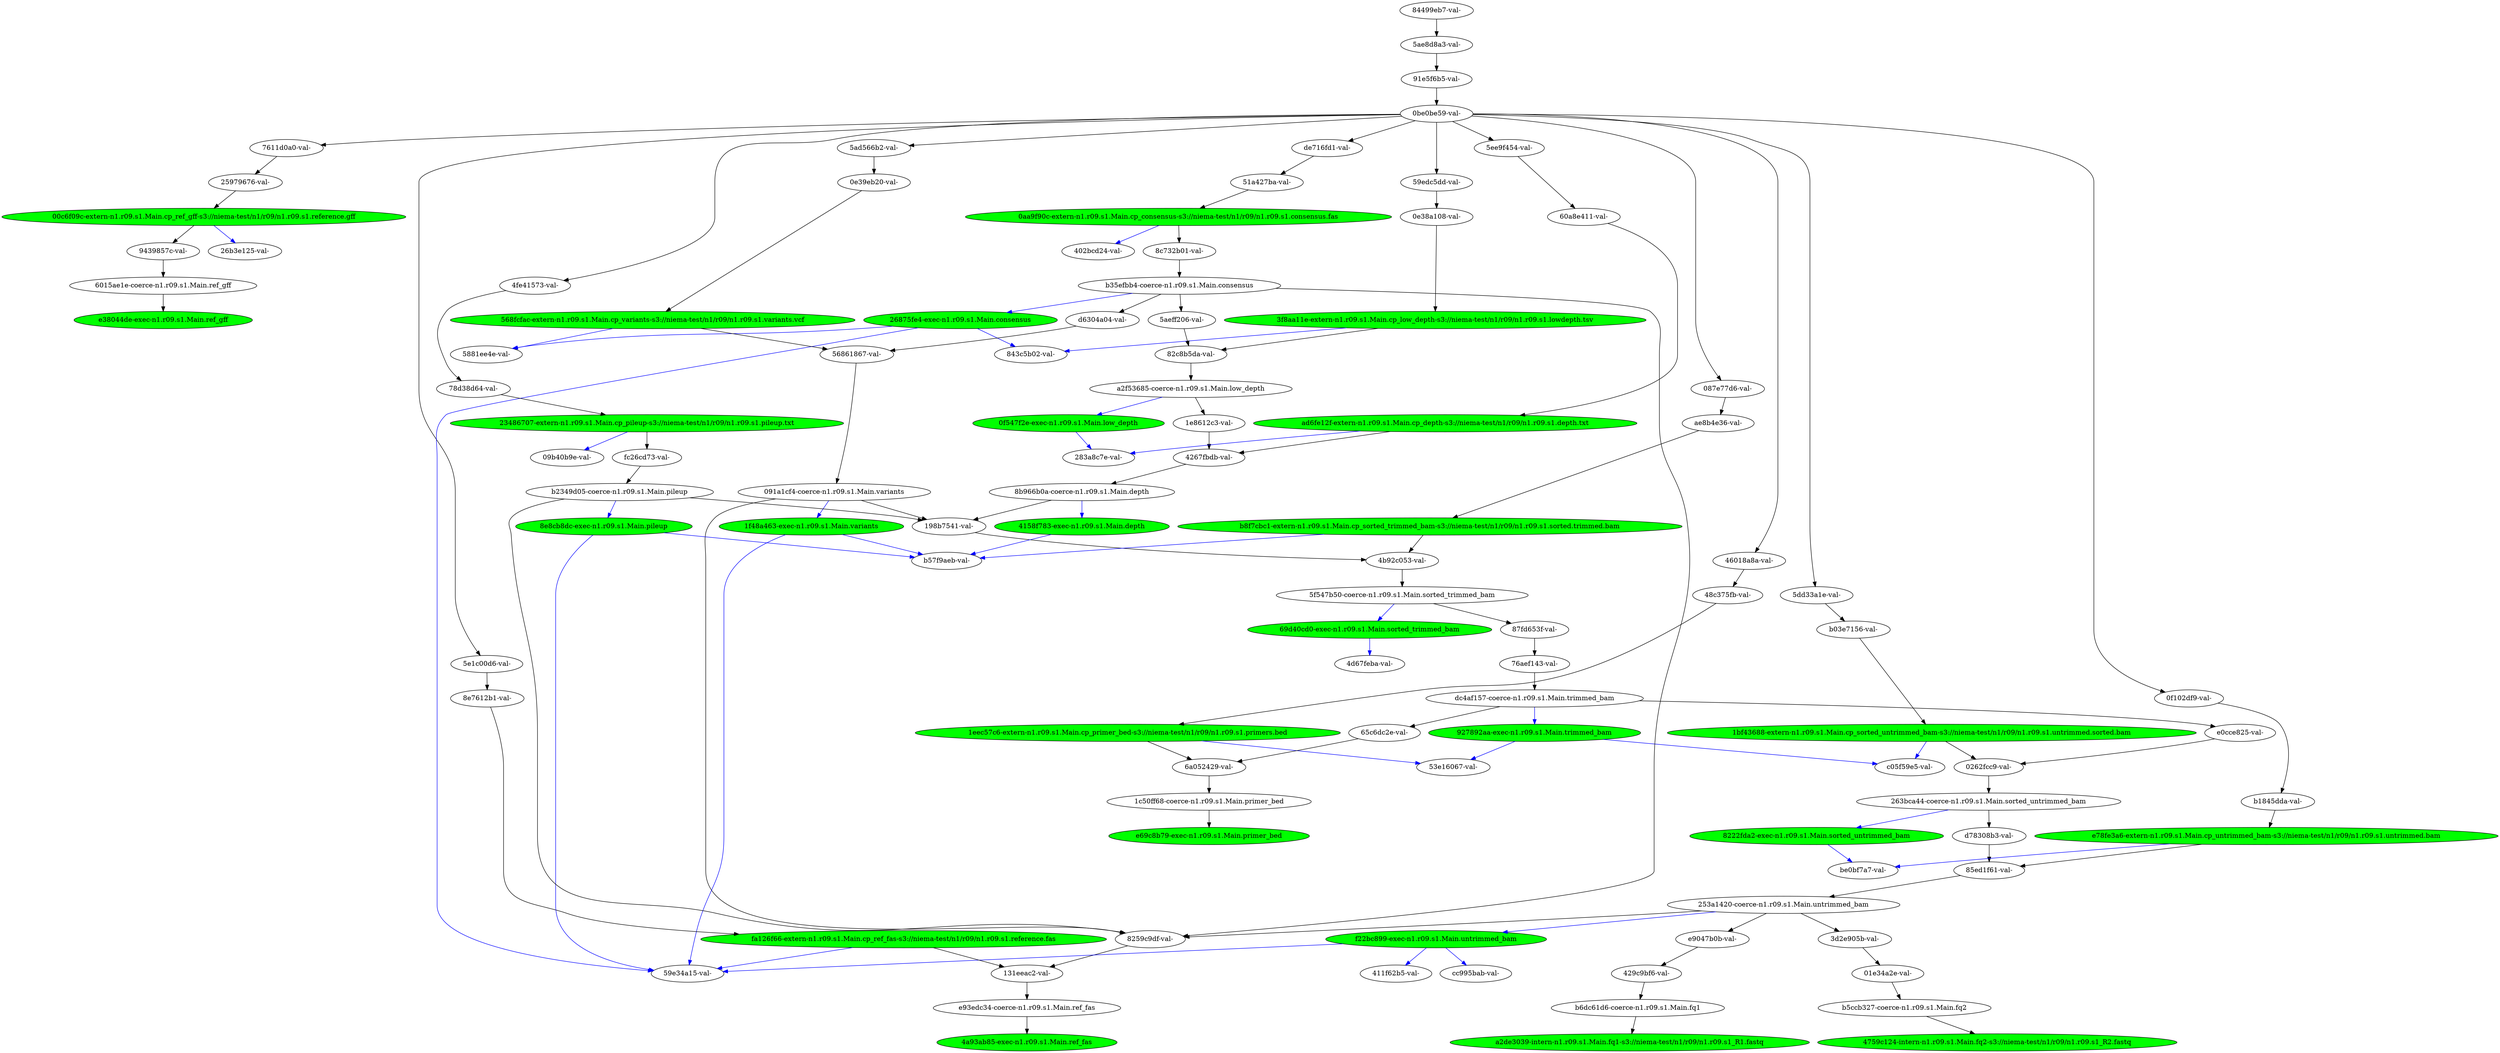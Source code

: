 strict digraph "reflow flowgraph sha256:7979459b8ab90b89a8aab1cabf731b10b1806100ee63f1ceed527494009a8cd4" {
// Node definitions.
"00c6f09c-extern-n1.r09.s1.Main.cp_ref_gff-s3://niema-test/n1/r09/n1.r09.s1.reference.gff" [
fillcolor=green
style=filled
];
"01e34a2e-val-";
"0262fcc9-val-";
"087e77d6-val-";
"091a1cf4-coerce-n1.r09.s1.Main.variants";
"09b40b9e-val-";
"0aa9f90c-extern-n1.r09.s1.Main.cp_consensus-s3://niema-test/n1/r09/n1.r09.s1.consensus.fas" [
fillcolor=green
style=filled
];
"0be0be59-val-";
"0e38a108-val-";
"0e39eb20-val-";
"0f102df9-val-";
"0f547f2e-exec-n1.r09.s1.Main.low_depth" [
fillcolor=green
style=filled
];
"131eeac2-val-";
"198b7541-val-";
"1bf43688-extern-n1.r09.s1.Main.cp_sorted_untrimmed_bam-s3://niema-test/n1/r09/n1.r09.s1.untrimmed.sorted.bam" [
fillcolor=green
style=filled
];
"1c50ff68-coerce-n1.r09.s1.Main.primer_bed";
"1e8612c3-val-";
"1eec57c6-extern-n1.r09.s1.Main.cp_primer_bed-s3://niema-test/n1/r09/n1.r09.s1.primers.bed" [
fillcolor=green
style=filled
];
"1f48a463-exec-n1.r09.s1.Main.variants" [
fillcolor=green
style=filled
];
"23486707-extern-n1.r09.s1.Main.cp_pileup-s3://niema-test/n1/r09/n1.r09.s1.pileup.txt" [
fillcolor=green
style=filled
];
"253a1420-coerce-n1.r09.s1.Main.untrimmed_bam";
"25979676-val-";
"263bca44-coerce-n1.r09.s1.Main.sorted_untrimmed_bam";
"26875fe4-exec-n1.r09.s1.Main.consensus" [
fillcolor=green
style=filled
];
"26b3e125-val-";
"283a8c7e-val-";
"3d2e905b-val-";
"3f8aa11e-extern-n1.r09.s1.Main.cp_low_depth-s3://niema-test/n1/r09/n1.r09.s1.lowdepth.tsv" [
fillcolor=green
style=filled
];
"402bcd24-val-";
"411f62b5-val-";
"4158f783-exec-n1.r09.s1.Main.depth" [
fillcolor=green
style=filled
];
"4267fbdb-val-";
"429c9bf6-val-";
"46018a8a-val-";
"4759c124-intern-n1.r09.s1.Main.fq2-s3://niema-test/n1/r09/n1.r09.s1_R2.fastq" [
fillcolor=green
style=filled
];
"48c375fb-val-";
"4a93ab85-exec-n1.r09.s1.Main.ref_fas" [
fillcolor=green
style=filled
];
"4b92c053-val-";
"4d67feba-val-";
"4fe41573-val-";
"51a427ba-val-";
"53e16067-val-";
"56861867-val-";
"568fcfac-extern-n1.r09.s1.Main.cp_variants-s3://niema-test/n1/r09/n1.r09.s1.variants.vcf" [
fillcolor=green
style=filled
];
"5881ee4e-val-";
"59e34a15-val-";
"59edc5dd-val-";
"5ad566b2-val-";
"5ae8d8a3-val-";
"5aeff206-val-";
"5dd33a1e-val-";
"5e1c00d6-val-";
"5ee9f454-val-";
"5f547b50-coerce-n1.r09.s1.Main.sorted_trimmed_bam";
"6015ae1e-coerce-n1.r09.s1.Main.ref_gff";
"60a8e411-val-";
"65c6dc2e-val-";
"69d40cd0-exec-n1.r09.s1.Main.sorted_trimmed_bam" [
fillcolor=green
style=filled
];
"6a052429-val-";
"7611d0a0-val-";
"76aef143-val-";
"78d38d64-val-";
"8222fda2-exec-n1.r09.s1.Main.sorted_untrimmed_bam" [
fillcolor=green
style=filled
];
"8259c9df-val-";
"82c8b5da-val-";
"843c5b02-val-";
"84499eb7-val-";
"85ed1f61-val-";
"87fd653f-val-";
"8b966b0a-coerce-n1.r09.s1.Main.depth";
"8c732b01-val-";
"8e7612b1-val-";
"8e8cb8dc-exec-n1.r09.s1.Main.pileup" [
fillcolor=green
style=filled
];
"91e5f6b5-val-";
"927892aa-exec-n1.r09.s1.Main.trimmed_bam" [
fillcolor=green
style=filled
];
"9439857c-val-";
"a2de3039-intern-n1.r09.s1.Main.fq1-s3://niema-test/n1/r09/n1.r09.s1_R1.fastq" [
fillcolor=green
style=filled
];
"a2f53685-coerce-n1.r09.s1.Main.low_depth";
"ad6fe12f-extern-n1.r09.s1.Main.cp_depth-s3://niema-test/n1/r09/n1.r09.s1.depth.txt" [
fillcolor=green
style=filled
];
"ae8b4e36-val-";
"b03e7156-val-";
"b1845dda-val-";
"b2349d05-coerce-n1.r09.s1.Main.pileup";
"b35efbb4-coerce-n1.r09.s1.Main.consensus";
"b57f9aeb-val-";
"b5ccb327-coerce-n1.r09.s1.Main.fq2";
"b6dc61d6-coerce-n1.r09.s1.Main.fq1";
"b8f7cbc1-extern-n1.r09.s1.Main.cp_sorted_trimmed_bam-s3://niema-test/n1/r09/n1.r09.s1.sorted.trimmed.bam" [
fillcolor=green
style=filled
];
"be0bf7a7-val-";
"c05f59e5-val-";
"cc995bab-val-";
"d6304a04-val-";
"d78308b3-val-";
"dc4af157-coerce-n1.r09.s1.Main.trimmed_bam";
"de716fd1-val-";
"e0cce825-val-";
"e38044de-exec-n1.r09.s1.Main.ref_gff" [
fillcolor=green
style=filled
];
"e69c8b79-exec-n1.r09.s1.Main.primer_bed" [
fillcolor=green
style=filled
];
"e78fe3a6-extern-n1.r09.s1.Main.cp_untrimmed_bam-s3://niema-test/n1/r09/n1.r09.s1.untrimmed.bam" [
fillcolor=green
style=filled
];
"e9047b0b-val-";
"e93edc34-coerce-n1.r09.s1.Main.ref_fas";
"f22bc899-exec-n1.r09.s1.Main.untrimmed_bam" [
fillcolor=green
style=filled
];
"fa126f66-extern-n1.r09.s1.Main.cp_ref_fas-s3://niema-test/n1/r09/n1.r09.s1.reference.fas" [
fillcolor=green
style=filled
];
"fc26cd73-val-";

// Edge definitions.
"00c6f09c-extern-n1.r09.s1.Main.cp_ref_gff-s3://niema-test/n1/r09/n1.r09.s1.reference.gff" -> "26b3e125-val-" [
dynamic=true
color=blue
];
"00c6f09c-extern-n1.r09.s1.Main.cp_ref_gff-s3://niema-test/n1/r09/n1.r09.s1.reference.gff" -> "9439857c-val-" [dynamic=false];
"01e34a2e-val-" -> "b5ccb327-coerce-n1.r09.s1.Main.fq2" [dynamic=false];
"0262fcc9-val-" -> "263bca44-coerce-n1.r09.s1.Main.sorted_untrimmed_bam" [dynamic=false];
"087e77d6-val-" -> "ae8b4e36-val-" [dynamic=false];
"091a1cf4-coerce-n1.r09.s1.Main.variants" -> "198b7541-val-" [dynamic=false];
"091a1cf4-coerce-n1.r09.s1.Main.variants" -> "1f48a463-exec-n1.r09.s1.Main.variants" [
dynamic=true
color=blue
];
"091a1cf4-coerce-n1.r09.s1.Main.variants" -> "8259c9df-val-" [dynamic=false];
"0aa9f90c-extern-n1.r09.s1.Main.cp_consensus-s3://niema-test/n1/r09/n1.r09.s1.consensus.fas" -> "402bcd24-val-" [
dynamic=true
color=blue
];
"0aa9f90c-extern-n1.r09.s1.Main.cp_consensus-s3://niema-test/n1/r09/n1.r09.s1.consensus.fas" -> "8c732b01-val-" [dynamic=false];
"0be0be59-val-" -> "087e77d6-val-" [dynamic=false];
"0be0be59-val-" -> "0f102df9-val-" [dynamic=false];
"0be0be59-val-" -> "46018a8a-val-" [dynamic=false];
"0be0be59-val-" -> "4fe41573-val-" [dynamic=false];
"0be0be59-val-" -> "59edc5dd-val-" [dynamic=false];
"0be0be59-val-" -> "5ad566b2-val-" [dynamic=false];
"0be0be59-val-" -> "5dd33a1e-val-" [dynamic=false];
"0be0be59-val-" -> "5e1c00d6-val-" [dynamic=false];
"0be0be59-val-" -> "5ee9f454-val-" [dynamic=false];
"0be0be59-val-" -> "7611d0a0-val-" [dynamic=false];
"0be0be59-val-" -> "de716fd1-val-" [dynamic=false];
"0e38a108-val-" -> "3f8aa11e-extern-n1.r09.s1.Main.cp_low_depth-s3://niema-test/n1/r09/n1.r09.s1.lowdepth.tsv" [dynamic=false];
"0e39eb20-val-" -> "568fcfac-extern-n1.r09.s1.Main.cp_variants-s3://niema-test/n1/r09/n1.r09.s1.variants.vcf" [dynamic=false];
"0f102df9-val-" -> "b1845dda-val-" [dynamic=false];
"0f547f2e-exec-n1.r09.s1.Main.low_depth" -> "283a8c7e-val-" [
dynamic=true
color=blue
];
"131eeac2-val-" -> "e93edc34-coerce-n1.r09.s1.Main.ref_fas" [dynamic=false];
"198b7541-val-" -> "4b92c053-val-" [dynamic=false];
"1bf43688-extern-n1.r09.s1.Main.cp_sorted_untrimmed_bam-s3://niema-test/n1/r09/n1.r09.s1.untrimmed.sorted.bam" -> "0262fcc9-val-" [dynamic=false];
"1bf43688-extern-n1.r09.s1.Main.cp_sorted_untrimmed_bam-s3://niema-test/n1/r09/n1.r09.s1.untrimmed.sorted.bam" -> "c05f59e5-val-" [
dynamic=true
color=blue
];
"1c50ff68-coerce-n1.r09.s1.Main.primer_bed" -> "e69c8b79-exec-n1.r09.s1.Main.primer_bed" [dynamic=false];
"1e8612c3-val-" -> "4267fbdb-val-" [dynamic=false];
"1eec57c6-extern-n1.r09.s1.Main.cp_primer_bed-s3://niema-test/n1/r09/n1.r09.s1.primers.bed" -> "53e16067-val-" [
dynamic=true
color=blue
];
"1eec57c6-extern-n1.r09.s1.Main.cp_primer_bed-s3://niema-test/n1/r09/n1.r09.s1.primers.bed" -> "6a052429-val-" [dynamic=false];
"1f48a463-exec-n1.r09.s1.Main.variants" -> "59e34a15-val-" [
dynamic=true
color=blue
];
"1f48a463-exec-n1.r09.s1.Main.variants" -> "b57f9aeb-val-" [
dynamic=true
color=blue
];
"23486707-extern-n1.r09.s1.Main.cp_pileup-s3://niema-test/n1/r09/n1.r09.s1.pileup.txt" -> "09b40b9e-val-" [
dynamic=true
color=blue
];
"23486707-extern-n1.r09.s1.Main.cp_pileup-s3://niema-test/n1/r09/n1.r09.s1.pileup.txt" -> "fc26cd73-val-" [dynamic=false];
"253a1420-coerce-n1.r09.s1.Main.untrimmed_bam" -> "3d2e905b-val-" [dynamic=false];
"253a1420-coerce-n1.r09.s1.Main.untrimmed_bam" -> "8259c9df-val-" [dynamic=false];
"253a1420-coerce-n1.r09.s1.Main.untrimmed_bam" -> "e9047b0b-val-" [dynamic=false];
"253a1420-coerce-n1.r09.s1.Main.untrimmed_bam" -> "f22bc899-exec-n1.r09.s1.Main.untrimmed_bam" [
dynamic=true
color=blue
];
"25979676-val-" -> "00c6f09c-extern-n1.r09.s1.Main.cp_ref_gff-s3://niema-test/n1/r09/n1.r09.s1.reference.gff" [dynamic=false];
"263bca44-coerce-n1.r09.s1.Main.sorted_untrimmed_bam" -> "8222fda2-exec-n1.r09.s1.Main.sorted_untrimmed_bam" [
dynamic=true
color=blue
];
"263bca44-coerce-n1.r09.s1.Main.sorted_untrimmed_bam" -> "d78308b3-val-" [dynamic=false];
"26875fe4-exec-n1.r09.s1.Main.consensus" -> "5881ee4e-val-" [
dynamic=true
color=blue
];
"26875fe4-exec-n1.r09.s1.Main.consensus" -> "59e34a15-val-" [
dynamic=true
color=blue
];
"26875fe4-exec-n1.r09.s1.Main.consensus" -> "843c5b02-val-" [
dynamic=true
color=blue
];
"3d2e905b-val-" -> "01e34a2e-val-" [dynamic=false];
"3f8aa11e-extern-n1.r09.s1.Main.cp_low_depth-s3://niema-test/n1/r09/n1.r09.s1.lowdepth.tsv" -> "82c8b5da-val-" [dynamic=false];
"3f8aa11e-extern-n1.r09.s1.Main.cp_low_depth-s3://niema-test/n1/r09/n1.r09.s1.lowdepth.tsv" -> "843c5b02-val-" [
dynamic=true
color=blue
];
"4158f783-exec-n1.r09.s1.Main.depth" -> "b57f9aeb-val-" [
dynamic=true
color=blue
];
"4267fbdb-val-" -> "8b966b0a-coerce-n1.r09.s1.Main.depth" [dynamic=false];
"429c9bf6-val-" -> "b6dc61d6-coerce-n1.r09.s1.Main.fq1" [dynamic=false];
"46018a8a-val-" -> "48c375fb-val-" [dynamic=false];
"48c375fb-val-" -> "1eec57c6-extern-n1.r09.s1.Main.cp_primer_bed-s3://niema-test/n1/r09/n1.r09.s1.primers.bed" [dynamic=false];
"4b92c053-val-" -> "5f547b50-coerce-n1.r09.s1.Main.sorted_trimmed_bam" [dynamic=false];
"4fe41573-val-" -> "78d38d64-val-" [dynamic=false];
"51a427ba-val-" -> "0aa9f90c-extern-n1.r09.s1.Main.cp_consensus-s3://niema-test/n1/r09/n1.r09.s1.consensus.fas" [dynamic=false];
"56861867-val-" -> "091a1cf4-coerce-n1.r09.s1.Main.variants" [dynamic=false];
"568fcfac-extern-n1.r09.s1.Main.cp_variants-s3://niema-test/n1/r09/n1.r09.s1.variants.vcf" -> "56861867-val-" [dynamic=false];
"568fcfac-extern-n1.r09.s1.Main.cp_variants-s3://niema-test/n1/r09/n1.r09.s1.variants.vcf" -> "5881ee4e-val-" [
dynamic=true
color=blue
];
"59edc5dd-val-" -> "0e38a108-val-" [dynamic=false];
"5ad566b2-val-" -> "0e39eb20-val-" [dynamic=false];
"5ae8d8a3-val-" -> "91e5f6b5-val-" [dynamic=false];
"5aeff206-val-" -> "82c8b5da-val-" [dynamic=false];
"5dd33a1e-val-" -> "b03e7156-val-" [dynamic=false];
"5e1c00d6-val-" -> "8e7612b1-val-" [dynamic=false];
"5ee9f454-val-" -> "60a8e411-val-" [dynamic=false];
"5f547b50-coerce-n1.r09.s1.Main.sorted_trimmed_bam" -> "69d40cd0-exec-n1.r09.s1.Main.sorted_trimmed_bam" [
dynamic=true
color=blue
];
"5f547b50-coerce-n1.r09.s1.Main.sorted_trimmed_bam" -> "87fd653f-val-" [dynamic=false];
"6015ae1e-coerce-n1.r09.s1.Main.ref_gff" -> "e38044de-exec-n1.r09.s1.Main.ref_gff" [dynamic=false];
"60a8e411-val-" -> "ad6fe12f-extern-n1.r09.s1.Main.cp_depth-s3://niema-test/n1/r09/n1.r09.s1.depth.txt" [dynamic=false];
"65c6dc2e-val-" -> "6a052429-val-" [dynamic=false];
"69d40cd0-exec-n1.r09.s1.Main.sorted_trimmed_bam" -> "4d67feba-val-" [
dynamic=true
color=blue
];
"6a052429-val-" -> "1c50ff68-coerce-n1.r09.s1.Main.primer_bed" [dynamic=false];
"7611d0a0-val-" -> "25979676-val-" [dynamic=false];
"76aef143-val-" -> "dc4af157-coerce-n1.r09.s1.Main.trimmed_bam" [dynamic=false];
"78d38d64-val-" -> "23486707-extern-n1.r09.s1.Main.cp_pileup-s3://niema-test/n1/r09/n1.r09.s1.pileup.txt" [dynamic=false];
"8222fda2-exec-n1.r09.s1.Main.sorted_untrimmed_bam" -> "be0bf7a7-val-" [
dynamic=true
color=blue
];
"8259c9df-val-" -> "131eeac2-val-" [dynamic=false];
"82c8b5da-val-" -> "a2f53685-coerce-n1.r09.s1.Main.low_depth" [dynamic=false];
"84499eb7-val-" -> "5ae8d8a3-val-" [dynamic=false];
"85ed1f61-val-" -> "253a1420-coerce-n1.r09.s1.Main.untrimmed_bam" [dynamic=false];
"87fd653f-val-" -> "76aef143-val-" [dynamic=false];
"8b966b0a-coerce-n1.r09.s1.Main.depth" -> "198b7541-val-" [dynamic=false];
"8b966b0a-coerce-n1.r09.s1.Main.depth" -> "4158f783-exec-n1.r09.s1.Main.depth" [
dynamic=true
color=blue
];
"8c732b01-val-" -> "b35efbb4-coerce-n1.r09.s1.Main.consensus" [dynamic=false];
"8e7612b1-val-" -> "fa126f66-extern-n1.r09.s1.Main.cp_ref_fas-s3://niema-test/n1/r09/n1.r09.s1.reference.fas" [dynamic=false];
"8e8cb8dc-exec-n1.r09.s1.Main.pileup" -> "59e34a15-val-" [
dynamic=true
color=blue
];
"8e8cb8dc-exec-n1.r09.s1.Main.pileup" -> "b57f9aeb-val-" [
dynamic=true
color=blue
];
"91e5f6b5-val-" -> "0be0be59-val-" [dynamic=false];
"927892aa-exec-n1.r09.s1.Main.trimmed_bam" -> "53e16067-val-" [
dynamic=true
color=blue
];
"927892aa-exec-n1.r09.s1.Main.trimmed_bam" -> "c05f59e5-val-" [
dynamic=true
color=blue
];
"9439857c-val-" -> "6015ae1e-coerce-n1.r09.s1.Main.ref_gff" [dynamic=false];
"a2f53685-coerce-n1.r09.s1.Main.low_depth" -> "0f547f2e-exec-n1.r09.s1.Main.low_depth" [
dynamic=true
color=blue
];
"a2f53685-coerce-n1.r09.s1.Main.low_depth" -> "1e8612c3-val-" [dynamic=false];
"ad6fe12f-extern-n1.r09.s1.Main.cp_depth-s3://niema-test/n1/r09/n1.r09.s1.depth.txt" -> "283a8c7e-val-" [
dynamic=true
color=blue
];
"ad6fe12f-extern-n1.r09.s1.Main.cp_depth-s3://niema-test/n1/r09/n1.r09.s1.depth.txt" -> "4267fbdb-val-" [dynamic=false];
"ae8b4e36-val-" -> "b8f7cbc1-extern-n1.r09.s1.Main.cp_sorted_trimmed_bam-s3://niema-test/n1/r09/n1.r09.s1.sorted.trimmed.bam" [dynamic=false];
"b03e7156-val-" -> "1bf43688-extern-n1.r09.s1.Main.cp_sorted_untrimmed_bam-s3://niema-test/n1/r09/n1.r09.s1.untrimmed.sorted.bam" [dynamic=false];
"b1845dda-val-" -> "e78fe3a6-extern-n1.r09.s1.Main.cp_untrimmed_bam-s3://niema-test/n1/r09/n1.r09.s1.untrimmed.bam" [dynamic=false];
"b2349d05-coerce-n1.r09.s1.Main.pileup" -> "198b7541-val-" [dynamic=false];
"b2349d05-coerce-n1.r09.s1.Main.pileup" -> "8259c9df-val-" [dynamic=false];
"b2349d05-coerce-n1.r09.s1.Main.pileup" -> "8e8cb8dc-exec-n1.r09.s1.Main.pileup" [
dynamic=true
color=blue
];
"b35efbb4-coerce-n1.r09.s1.Main.consensus" -> "26875fe4-exec-n1.r09.s1.Main.consensus" [
dynamic=true
color=blue
];
"b35efbb4-coerce-n1.r09.s1.Main.consensus" -> "5aeff206-val-" [dynamic=false];
"b35efbb4-coerce-n1.r09.s1.Main.consensus" -> "8259c9df-val-" [dynamic=false];
"b35efbb4-coerce-n1.r09.s1.Main.consensus" -> "d6304a04-val-" [dynamic=false];
"b5ccb327-coerce-n1.r09.s1.Main.fq2" -> "4759c124-intern-n1.r09.s1.Main.fq2-s3://niema-test/n1/r09/n1.r09.s1_R2.fastq" [dynamic=false];
"b6dc61d6-coerce-n1.r09.s1.Main.fq1" -> "a2de3039-intern-n1.r09.s1.Main.fq1-s3://niema-test/n1/r09/n1.r09.s1_R1.fastq" [dynamic=false];
"b8f7cbc1-extern-n1.r09.s1.Main.cp_sorted_trimmed_bam-s3://niema-test/n1/r09/n1.r09.s1.sorted.trimmed.bam" -> "4b92c053-val-" [dynamic=false];
"b8f7cbc1-extern-n1.r09.s1.Main.cp_sorted_trimmed_bam-s3://niema-test/n1/r09/n1.r09.s1.sorted.trimmed.bam" -> "b57f9aeb-val-" [
dynamic=true
color=blue
];
"d6304a04-val-" -> "56861867-val-" [dynamic=false];
"d78308b3-val-" -> "85ed1f61-val-" [dynamic=false];
"dc4af157-coerce-n1.r09.s1.Main.trimmed_bam" -> "65c6dc2e-val-" [dynamic=false];
"dc4af157-coerce-n1.r09.s1.Main.trimmed_bam" -> "927892aa-exec-n1.r09.s1.Main.trimmed_bam" [
dynamic=true
color=blue
];
"dc4af157-coerce-n1.r09.s1.Main.trimmed_bam" -> "e0cce825-val-" [dynamic=false];
"de716fd1-val-" -> "51a427ba-val-" [dynamic=false];
"e0cce825-val-" -> "0262fcc9-val-" [dynamic=false];
"e78fe3a6-extern-n1.r09.s1.Main.cp_untrimmed_bam-s3://niema-test/n1/r09/n1.r09.s1.untrimmed.bam" -> "85ed1f61-val-" [dynamic=false];
"e78fe3a6-extern-n1.r09.s1.Main.cp_untrimmed_bam-s3://niema-test/n1/r09/n1.r09.s1.untrimmed.bam" -> "be0bf7a7-val-" [
dynamic=true
color=blue
];
"e9047b0b-val-" -> "429c9bf6-val-" [dynamic=false];
"e93edc34-coerce-n1.r09.s1.Main.ref_fas" -> "4a93ab85-exec-n1.r09.s1.Main.ref_fas" [dynamic=false];
"f22bc899-exec-n1.r09.s1.Main.untrimmed_bam" -> "411f62b5-val-" [
dynamic=true
color=blue
];
"f22bc899-exec-n1.r09.s1.Main.untrimmed_bam" -> "59e34a15-val-" [
dynamic=true
color=blue
];
"f22bc899-exec-n1.r09.s1.Main.untrimmed_bam" -> "cc995bab-val-" [
dynamic=true
color=blue
];
"fa126f66-extern-n1.r09.s1.Main.cp_ref_fas-s3://niema-test/n1/r09/n1.r09.s1.reference.fas" -> "131eeac2-val-" [dynamic=false];
"fa126f66-extern-n1.r09.s1.Main.cp_ref_fas-s3://niema-test/n1/r09/n1.r09.s1.reference.fas" -> "59e34a15-val-" [
dynamic=true
color=blue
];
"fc26cd73-val-" -> "b2349d05-coerce-n1.r09.s1.Main.pileup" [dynamic=false];
}